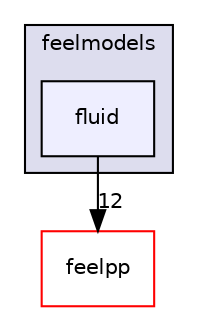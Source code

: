 digraph "/home/runner/work/feelpp/feelpp/toolboxes/feel/feelmodels/fluid" {
  compound=true
  node [ fontsize="10", fontname="Helvetica"];
  edge [ labelfontsize="10", labelfontname="Helvetica"];
  subgraph clusterdir_54eb110a0490902ff309094075525fc9 {
    graph [ bgcolor="#ddddee", pencolor="black", label="feelmodels" fontname="Helvetica", fontsize="10", URL="dir_54eb110a0490902ff309094075525fc9.html"]
  dir_5722ddd198ee32bd64bda56e78a97877 [shape=box, label="fluid", style="filled", fillcolor="#eeeeff", pencolor="black", URL="dir_5722ddd198ee32bd64bda56e78a97877.html"];
  }
  dir_58d06d4a5699d8c5c3ef959b17fcd092 [shape=box label="feelpp" fillcolor="white" style="filled" color="red" URL="dir_58d06d4a5699d8c5c3ef959b17fcd092.html"];
  dir_5722ddd198ee32bd64bda56e78a97877->dir_58d06d4a5699d8c5c3ef959b17fcd092 [headlabel="12", labeldistance=1.5 headhref="dir_000013_000000.html"];
}

